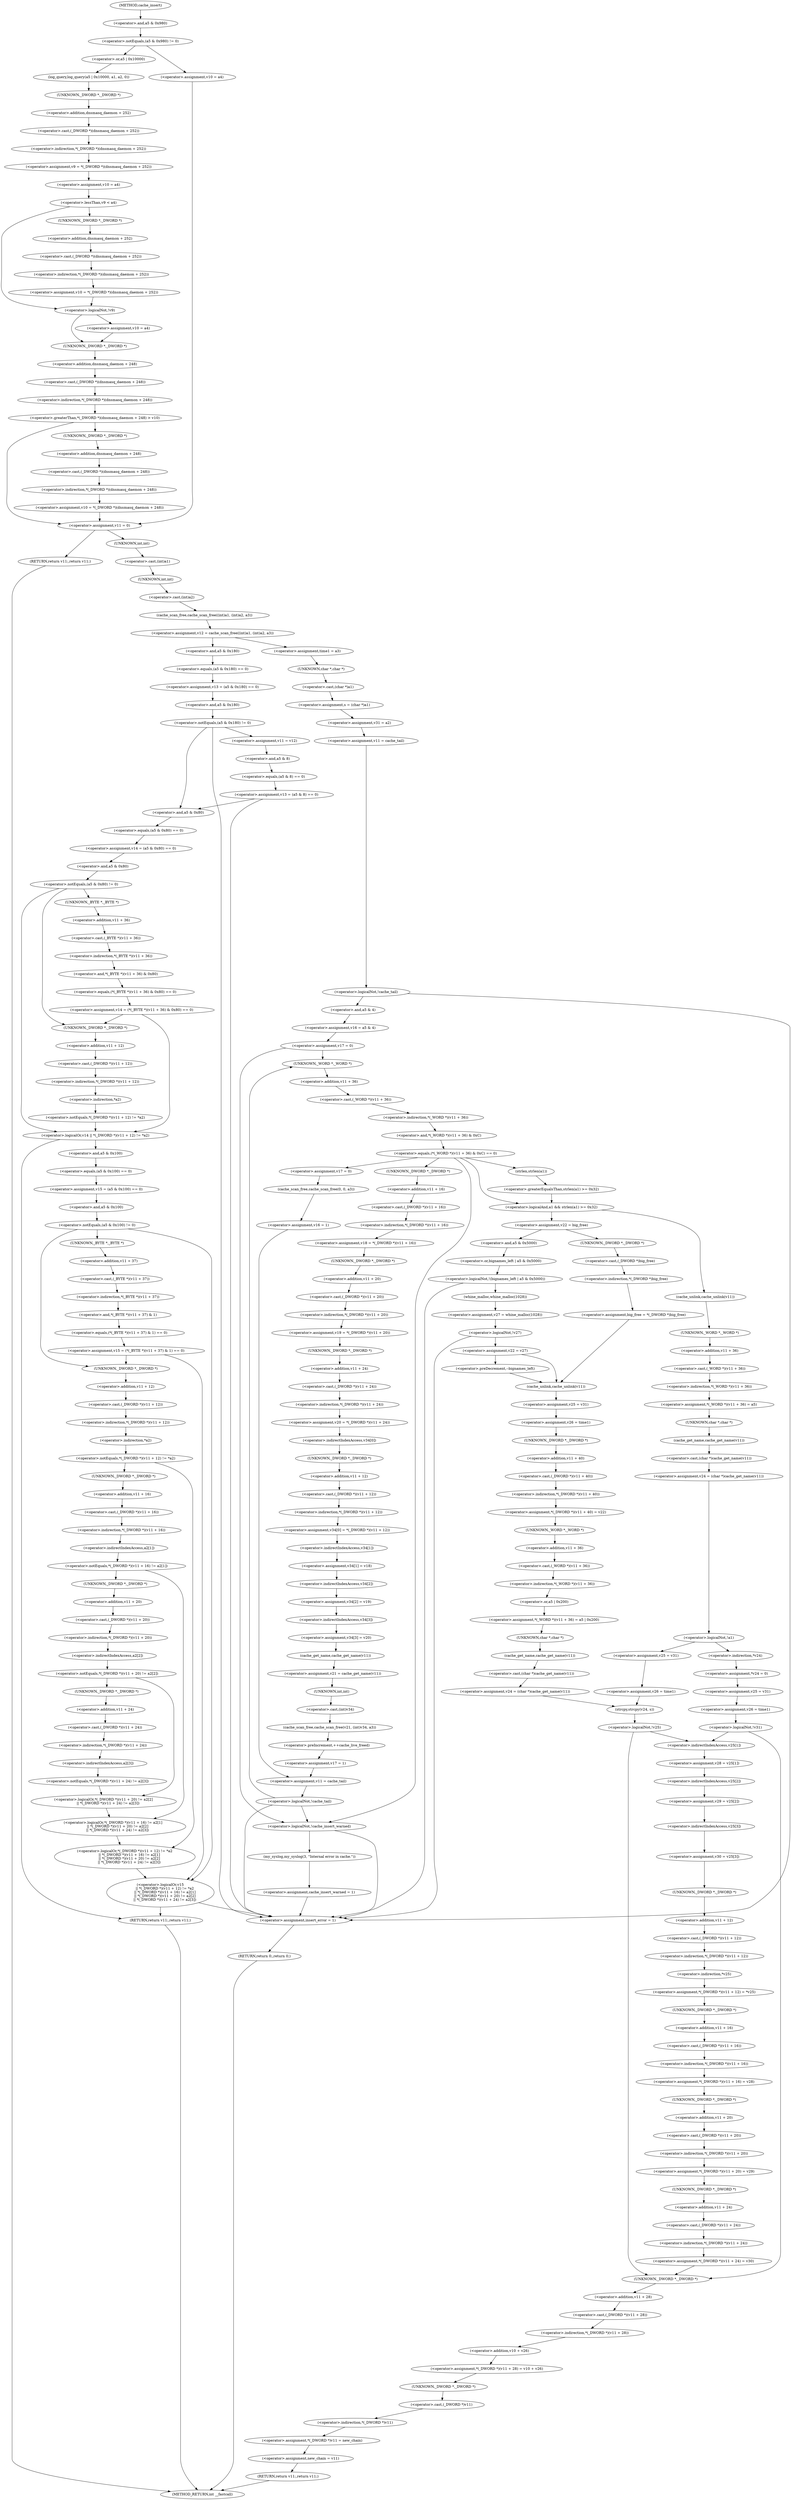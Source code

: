 digraph cache_insert {  
"1000159" [label = "(<operator>.notEquals,(a5 & 0x980) != 0)" ]
"1000160" [label = "(<operator>.and,a5 & 0x980)" ]
"1000165" [label = "(log_query,log_query(a5 | 0x10000, a1, a2, 0))" ]
"1000166" [label = "(<operator>.or,a5 | 0x10000)" ]
"1000172" [label = "(<operator>.assignment,v9 = *(_DWORD *)(dnsmasq_daemon + 252))" ]
"1000174" [label = "(<operator>.indirection,*(_DWORD *)(dnsmasq_daemon + 252))" ]
"1000175" [label = "(<operator>.cast,(_DWORD *)(dnsmasq_daemon + 252))" ]
"1000176" [label = "(UNKNOWN,_DWORD *,_DWORD *)" ]
"1000177" [label = "(<operator>.addition,dnsmasq_daemon + 252)" ]
"1000180" [label = "(<operator>.assignment,v10 = a4)" ]
"1000184" [label = "(<operator>.lessThan,v9 < a4)" ]
"1000187" [label = "(<operator>.assignment,v10 = *(_DWORD *)(dnsmasq_daemon + 252))" ]
"1000189" [label = "(<operator>.indirection,*(_DWORD *)(dnsmasq_daemon + 252))" ]
"1000190" [label = "(<operator>.cast,(_DWORD *)(dnsmasq_daemon + 252))" ]
"1000191" [label = "(UNKNOWN,_DWORD *,_DWORD *)" ]
"1000192" [label = "(<operator>.addition,dnsmasq_daemon + 252)" ]
"1000196" [label = "(<operator>.logicalNot,!v9)" ]
"1000198" [label = "(<operator>.assignment,v10 = a4)" ]
"1000202" [label = "(<operator>.greaterThan,*(_DWORD *)(dnsmasq_daemon + 248) > v10)" ]
"1000203" [label = "(<operator>.indirection,*(_DWORD *)(dnsmasq_daemon + 248))" ]
"1000204" [label = "(<operator>.cast,(_DWORD *)(dnsmasq_daemon + 248))" ]
"1000205" [label = "(UNKNOWN,_DWORD *,_DWORD *)" ]
"1000206" [label = "(<operator>.addition,dnsmasq_daemon + 248)" ]
"1000210" [label = "(<operator>.assignment,v10 = *(_DWORD *)(dnsmasq_daemon + 248))" ]
"1000212" [label = "(<operator>.indirection,*(_DWORD *)(dnsmasq_daemon + 248))" ]
"1000213" [label = "(<operator>.cast,(_DWORD *)(dnsmasq_daemon + 248))" ]
"1000214" [label = "(UNKNOWN,_DWORD *,_DWORD *)" ]
"1000215" [label = "(<operator>.addition,dnsmasq_daemon + 248)" ]
"1000220" [label = "(<operator>.assignment,v10 = a4)" ]
"1000223" [label = "(<operator>.assignment,v11 = 0)" ]
"1000228" [label = "(RETURN,return v11;,return v11;)" ]
"1000230" [label = "(<operator>.assignment,v12 = cache_scan_free((int)a1, (int)a2, a3))" ]
"1000232" [label = "(cache_scan_free,cache_scan_free((int)a1, (int)a2, a3))" ]
"1000233" [label = "(<operator>.cast,(int)a1)" ]
"1000234" [label = "(UNKNOWN,int,int)" ]
"1000236" [label = "(<operator>.cast,(int)a2)" ]
"1000237" [label = "(UNKNOWN,int,int)" ]
"1000243" [label = "(<operator>.assignment,v13 = (a5 & 0x180) == 0)" ]
"1000245" [label = "(<operator>.equals,(a5 & 0x180) == 0)" ]
"1000246" [label = "(<operator>.and,a5 & 0x180)" ]
"1000251" [label = "(<operator>.notEquals,(a5 & 0x180) != 0)" ]
"1000252" [label = "(<operator>.and,a5 & 0x180)" ]
"1000257" [label = "(<operator>.assignment,v11 = v12)" ]
"1000260" [label = "(<operator>.assignment,v13 = (a5 & 8) == 0)" ]
"1000262" [label = "(<operator>.equals,(a5 & 8) == 0)" ]
"1000263" [label = "(<operator>.and,a5 & 8)" ]
"1000270" [label = "(<operator>.assignment,v14 = (a5 & 0x80) == 0)" ]
"1000272" [label = "(<operator>.equals,(a5 & 0x80) == 0)" ]
"1000273" [label = "(<operator>.and,a5 & 0x80)" ]
"1000278" [label = "(<operator>.notEquals,(a5 & 0x80) != 0)" ]
"1000279" [label = "(<operator>.and,a5 & 0x80)" ]
"1000283" [label = "(<operator>.assignment,v14 = (*(_BYTE *)(v11 + 36) & 0x80) == 0)" ]
"1000285" [label = "(<operator>.equals,(*(_BYTE *)(v11 + 36) & 0x80) == 0)" ]
"1000286" [label = "(<operator>.and,*(_BYTE *)(v11 + 36) & 0x80)" ]
"1000287" [label = "(<operator>.indirection,*(_BYTE *)(v11 + 36))" ]
"1000288" [label = "(<operator>.cast,(_BYTE *)(v11 + 36))" ]
"1000289" [label = "(UNKNOWN,_BYTE *,_BYTE *)" ]
"1000290" [label = "(<operator>.addition,v11 + 36)" ]
"1000296" [label = "(<operator>.logicalOr,v14 || *(_DWORD *)(v11 + 12) != *a2)" ]
"1000298" [label = "(<operator>.notEquals,*(_DWORD *)(v11 + 12) != *a2)" ]
"1000299" [label = "(<operator>.indirection,*(_DWORD *)(v11 + 12))" ]
"1000300" [label = "(<operator>.cast,(_DWORD *)(v11 + 12))" ]
"1000301" [label = "(UNKNOWN,_DWORD *,_DWORD *)" ]
"1000302" [label = "(<operator>.addition,v11 + 12)" ]
"1000305" [label = "(<operator>.indirection,*a2)" ]
"1000308" [label = "(<operator>.assignment,v15 = (a5 & 0x100) == 0)" ]
"1000310" [label = "(<operator>.equals,(a5 & 0x100) == 0)" ]
"1000311" [label = "(<operator>.and,a5 & 0x100)" ]
"1000316" [label = "(<operator>.notEquals,(a5 & 0x100) != 0)" ]
"1000317" [label = "(<operator>.and,a5 & 0x100)" ]
"1000321" [label = "(<operator>.assignment,v15 = (*(_BYTE *)(v11 + 37) & 1) == 0)" ]
"1000323" [label = "(<operator>.equals,(*(_BYTE *)(v11 + 37) & 1) == 0)" ]
"1000324" [label = "(<operator>.and,*(_BYTE *)(v11 + 37) & 1)" ]
"1000325" [label = "(<operator>.indirection,*(_BYTE *)(v11 + 37))" ]
"1000326" [label = "(<operator>.cast,(_BYTE *)(v11 + 37))" ]
"1000327" [label = "(UNKNOWN,_BYTE *,_BYTE *)" ]
"1000328" [label = "(<operator>.addition,v11 + 37)" ]
"1000334" [label = "(<operator>.logicalOr,v15\n        || *(_DWORD *)(v11 + 12) != *a2\n        || *(_DWORD *)(v11 + 16) != a2[1]\n        || *(_DWORD *)(v11 + 20) != a2[2]\n        || *(_DWORD *)(v11 + 24) != a2[3])" ]
"1000336" [label = "(<operator>.logicalOr,*(_DWORD *)(v11 + 12) != *a2\n        || *(_DWORD *)(v11 + 16) != a2[1]\n        || *(_DWORD *)(v11 + 20) != a2[2]\n        || *(_DWORD *)(v11 + 24) != a2[3])" ]
"1000337" [label = "(<operator>.notEquals,*(_DWORD *)(v11 + 12) != *a2)" ]
"1000338" [label = "(<operator>.indirection,*(_DWORD *)(v11 + 12))" ]
"1000339" [label = "(<operator>.cast,(_DWORD *)(v11 + 12))" ]
"1000340" [label = "(UNKNOWN,_DWORD *,_DWORD *)" ]
"1000341" [label = "(<operator>.addition,v11 + 12)" ]
"1000344" [label = "(<operator>.indirection,*a2)" ]
"1000346" [label = "(<operator>.logicalOr,*(_DWORD *)(v11 + 16) != a2[1]\n        || *(_DWORD *)(v11 + 20) != a2[2]\n        || *(_DWORD *)(v11 + 24) != a2[3])" ]
"1000347" [label = "(<operator>.notEquals,*(_DWORD *)(v11 + 16) != a2[1])" ]
"1000348" [label = "(<operator>.indirection,*(_DWORD *)(v11 + 16))" ]
"1000349" [label = "(<operator>.cast,(_DWORD *)(v11 + 16))" ]
"1000350" [label = "(UNKNOWN,_DWORD *,_DWORD *)" ]
"1000351" [label = "(<operator>.addition,v11 + 16)" ]
"1000354" [label = "(<operator>.indirectIndexAccess,a2[1])" ]
"1000357" [label = "(<operator>.logicalOr,*(_DWORD *)(v11 + 20) != a2[2]\n        || *(_DWORD *)(v11 + 24) != a2[3])" ]
"1000358" [label = "(<operator>.notEquals,*(_DWORD *)(v11 + 20) != a2[2])" ]
"1000359" [label = "(<operator>.indirection,*(_DWORD *)(v11 + 20))" ]
"1000360" [label = "(<operator>.cast,(_DWORD *)(v11 + 20))" ]
"1000361" [label = "(UNKNOWN,_DWORD *,_DWORD *)" ]
"1000362" [label = "(<operator>.addition,v11 + 20)" ]
"1000365" [label = "(<operator>.indirectIndexAccess,a2[2])" ]
"1000368" [label = "(<operator>.notEquals,*(_DWORD *)(v11 + 24) != a2[3])" ]
"1000369" [label = "(<operator>.indirection,*(_DWORD *)(v11 + 24))" ]
"1000370" [label = "(<operator>.cast,(_DWORD *)(v11 + 24))" ]
"1000371" [label = "(UNKNOWN,_DWORD *,_DWORD *)" ]
"1000372" [label = "(<operator>.addition,v11 + 24)" ]
"1000375" [label = "(<operator>.indirectIndexAccess,a2[3])" ]
"1000380" [label = "(RETURN,return v11;,return v11;)" ]
"1000382" [label = "(<operator>.assignment,time1 = a3)" ]
"1000385" [label = "(<operator>.assignment,s = (char *)a1)" ]
"1000387" [label = "(<operator>.cast,(char *)a1)" ]
"1000388" [label = "(UNKNOWN,char *,char *)" ]
"1000390" [label = "(<operator>.assignment,v31 = a2)" ]
"1000393" [label = "(<operator>.assignment,v11 = cache_tail)" ]
"1000397" [label = "(<operator>.logicalNot,!cache_tail)" ]
"1000400" [label = "(<operator>.assignment,v16 = a5 & 4)" ]
"1000402" [label = "(<operator>.and,a5 & 4)" ]
"1000405" [label = "(<operator>.assignment,v17 = 0)" ]
"1000412" [label = "(<operator>.equals,(*(_WORD *)(v11 + 36) & 0xC) == 0)" ]
"1000413" [label = "(<operator>.and,*(_WORD *)(v11 + 36) & 0xC)" ]
"1000414" [label = "(<operator>.indirection,*(_WORD *)(v11 + 36))" ]
"1000415" [label = "(<operator>.cast,(_WORD *)(v11 + 36))" ]
"1000416" [label = "(UNKNOWN,_WORD *,_WORD *)" ]
"1000417" [label = "(<operator>.addition,v11 + 36)" ]
"1000424" [label = "(<operator>.logicalAnd,a1 && strlen(a1) >= 0x32)" ]
"1000426" [label = "(<operator>.greaterEqualsThan,strlen(a1) >= 0x32)" ]
"1000427" [label = "(strlen,strlen(a1))" ]
"1000431" [label = "(<operator>.assignment,v22 = big_free)" ]
"1000437" [label = "(<operator>.assignment,big_free = *(_DWORD *)big_free)" ]
"1000439" [label = "(<operator>.indirection,*(_DWORD *)big_free)" ]
"1000440" [label = "(<operator>.cast,(_DWORD *)big_free)" ]
"1000441" [label = "(UNKNOWN,_DWORD *,_DWORD *)" ]
"1000446" [label = "(<operator>.logicalNot,!(bignames_left | a5 & 0x5000))" ]
"1000447" [label = "(<operator>.or,bignames_left | a5 & 0x5000)" ]
"1000449" [label = "(<operator>.and,a5 & 0x5000)" ]
"1000453" [label = "(<operator>.assignment,v27 = whine_malloc(1028))" ]
"1000455" [label = "(whine_malloc,whine_malloc(1028))" ]
"1000458" [label = "(<operator>.logicalNot,!v27)" ]
"1000461" [label = "(<operator>.assignment,v22 = v27)" ]
"1000466" [label = "(<operator>.preDecrement,--bignames_left)" ]
"1000468" [label = "(cache_unlink,cache_unlink(v11))" ]
"1000470" [label = "(<operator>.assignment,v25 = v31)" ]
"1000473" [label = "(<operator>.assignment,v26 = time1)" ]
"1000476" [label = "(<operator>.assignment,*(_DWORD *)(v11 + 40) = v22)" ]
"1000477" [label = "(<operator>.indirection,*(_DWORD *)(v11 + 40))" ]
"1000478" [label = "(<operator>.cast,(_DWORD *)(v11 + 40))" ]
"1000479" [label = "(UNKNOWN,_DWORD *,_DWORD *)" ]
"1000480" [label = "(<operator>.addition,v11 + 40)" ]
"1000484" [label = "(<operator>.assignment,*(_WORD *)(v11 + 36) = a5 | 0x200)" ]
"1000485" [label = "(<operator>.indirection,*(_WORD *)(v11 + 36))" ]
"1000486" [label = "(<operator>.cast,(_WORD *)(v11 + 36))" ]
"1000487" [label = "(UNKNOWN,_WORD *,_WORD *)" ]
"1000488" [label = "(<operator>.addition,v11 + 36)" ]
"1000491" [label = "(<operator>.or,a5 | 0x200)" ]
"1000494" [label = "(<operator>.assignment,v24 = (char *)cache_get_name(v11))" ]
"1000496" [label = "(<operator>.cast,(char *)cache_get_name(v11))" ]
"1000497" [label = "(UNKNOWN,char *,char *)" ]
"1000498" [label = "(cache_get_name,cache_get_name(v11))" ]
"1000502" [label = "(cache_unlink,cache_unlink(v11))" ]
"1000504" [label = "(<operator>.assignment,*(_WORD *)(v11 + 36) = a5)" ]
"1000505" [label = "(<operator>.indirection,*(_WORD *)(v11 + 36))" ]
"1000506" [label = "(<operator>.cast,(_WORD *)(v11 + 36))" ]
"1000507" [label = "(UNKNOWN,_WORD *,_WORD *)" ]
"1000508" [label = "(<operator>.addition,v11 + 36)" ]
"1000512" [label = "(<operator>.assignment,v24 = (char *)cache_get_name(v11))" ]
"1000514" [label = "(<operator>.cast,(char *)cache_get_name(v11))" ]
"1000515" [label = "(UNKNOWN,char *,char *)" ]
"1000516" [label = "(cache_get_name,cache_get_name(v11))" ]
"1000519" [label = "(<operator>.logicalNot,!a1)" ]
"1000522" [label = "(<operator>.assignment,*v24 = 0)" ]
"1000523" [label = "(<operator>.indirection,*v24)" ]
"1000526" [label = "(<operator>.assignment,v25 = v31)" ]
"1000529" [label = "(<operator>.assignment,v26 = time1)" ]
"1000533" [label = "(<operator>.logicalNot,!v31)" ]
"1000537" [label = "(<operator>.assignment,v25 = v31)" ]
"1000540" [label = "(<operator>.assignment,v26 = time1)" ]
"1000543" [label = "(strcpy,strcpy(v24, s))" ]
"1000547" [label = "(<operator>.logicalNot,!v25)" ]
"1000551" [label = "(<operator>.assignment,*(_DWORD *)(v11 + 28) = v10 + v26)" ]
"1000552" [label = "(<operator>.indirection,*(_DWORD *)(v11 + 28))" ]
"1000553" [label = "(<operator>.cast,(_DWORD *)(v11 + 28))" ]
"1000554" [label = "(UNKNOWN,_DWORD *,_DWORD *)" ]
"1000555" [label = "(<operator>.addition,v11 + 28)" ]
"1000558" [label = "(<operator>.addition,v10 + v26)" ]
"1000561" [label = "(<operator>.assignment,*(_DWORD *)v11 = new_chain)" ]
"1000562" [label = "(<operator>.indirection,*(_DWORD *)v11)" ]
"1000563" [label = "(<operator>.cast,(_DWORD *)v11)" ]
"1000564" [label = "(UNKNOWN,_DWORD *,_DWORD *)" ]
"1000567" [label = "(<operator>.assignment,new_chain = v11)" ]
"1000570" [label = "(RETURN,return v11;,return v11;)" ]
"1000573" [label = "(<operator>.assignment,v28 = v25[1])" ]
"1000575" [label = "(<operator>.indirectIndexAccess,v25[1])" ]
"1000578" [label = "(<operator>.assignment,v29 = v25[2])" ]
"1000580" [label = "(<operator>.indirectIndexAccess,v25[2])" ]
"1000583" [label = "(<operator>.assignment,v30 = v25[3])" ]
"1000585" [label = "(<operator>.indirectIndexAccess,v25[3])" ]
"1000588" [label = "(<operator>.assignment,*(_DWORD *)(v11 + 12) = *v25)" ]
"1000589" [label = "(<operator>.indirection,*(_DWORD *)(v11 + 12))" ]
"1000590" [label = "(<operator>.cast,(_DWORD *)(v11 + 12))" ]
"1000591" [label = "(UNKNOWN,_DWORD *,_DWORD *)" ]
"1000592" [label = "(<operator>.addition,v11 + 12)" ]
"1000595" [label = "(<operator>.indirection,*v25)" ]
"1000597" [label = "(<operator>.assignment,*(_DWORD *)(v11 + 16) = v28)" ]
"1000598" [label = "(<operator>.indirection,*(_DWORD *)(v11 + 16))" ]
"1000599" [label = "(<operator>.cast,(_DWORD *)(v11 + 16))" ]
"1000600" [label = "(UNKNOWN,_DWORD *,_DWORD *)" ]
"1000601" [label = "(<operator>.addition,v11 + 16)" ]
"1000605" [label = "(<operator>.assignment,*(_DWORD *)(v11 + 20) = v29)" ]
"1000606" [label = "(<operator>.indirection,*(_DWORD *)(v11 + 20))" ]
"1000607" [label = "(<operator>.cast,(_DWORD *)(v11 + 20))" ]
"1000608" [label = "(UNKNOWN,_DWORD *,_DWORD *)" ]
"1000609" [label = "(<operator>.addition,v11 + 20)" ]
"1000613" [label = "(<operator>.assignment,*(_DWORD *)(v11 + 24) = v30)" ]
"1000614" [label = "(<operator>.indirection,*(_DWORD *)(v11 + 24))" ]
"1000615" [label = "(<operator>.cast,(_DWORD *)(v11 + 24))" ]
"1000616" [label = "(UNKNOWN,_DWORD *,_DWORD *)" ]
"1000617" [label = "(<operator>.addition,v11 + 24)" ]
"1000628" [label = "(<operator>.assignment,v18 = *(_DWORD *)(v11 + 16))" ]
"1000630" [label = "(<operator>.indirection,*(_DWORD *)(v11 + 16))" ]
"1000631" [label = "(<operator>.cast,(_DWORD *)(v11 + 16))" ]
"1000632" [label = "(UNKNOWN,_DWORD *,_DWORD *)" ]
"1000633" [label = "(<operator>.addition,v11 + 16)" ]
"1000636" [label = "(<operator>.assignment,v19 = *(_DWORD *)(v11 + 20))" ]
"1000638" [label = "(<operator>.indirection,*(_DWORD *)(v11 + 20))" ]
"1000639" [label = "(<operator>.cast,(_DWORD *)(v11 + 20))" ]
"1000640" [label = "(UNKNOWN,_DWORD *,_DWORD *)" ]
"1000641" [label = "(<operator>.addition,v11 + 20)" ]
"1000644" [label = "(<operator>.assignment,v20 = *(_DWORD *)(v11 + 24))" ]
"1000646" [label = "(<operator>.indirection,*(_DWORD *)(v11 + 24))" ]
"1000647" [label = "(<operator>.cast,(_DWORD *)(v11 + 24))" ]
"1000648" [label = "(UNKNOWN,_DWORD *,_DWORD *)" ]
"1000649" [label = "(<operator>.addition,v11 + 24)" ]
"1000652" [label = "(<operator>.assignment,v34[0] = *(_DWORD *)(v11 + 12))" ]
"1000653" [label = "(<operator>.indirectIndexAccess,v34[0])" ]
"1000656" [label = "(<operator>.indirection,*(_DWORD *)(v11 + 12))" ]
"1000657" [label = "(<operator>.cast,(_DWORD *)(v11 + 12))" ]
"1000658" [label = "(UNKNOWN,_DWORD *,_DWORD *)" ]
"1000659" [label = "(<operator>.addition,v11 + 12)" ]
"1000662" [label = "(<operator>.assignment,v34[1] = v18)" ]
"1000663" [label = "(<operator>.indirectIndexAccess,v34[1])" ]
"1000667" [label = "(<operator>.assignment,v34[2] = v19)" ]
"1000668" [label = "(<operator>.indirectIndexAccess,v34[2])" ]
"1000672" [label = "(<operator>.assignment,v34[3] = v20)" ]
"1000673" [label = "(<operator>.indirectIndexAccess,v34[3])" ]
"1000677" [label = "(<operator>.assignment,v21 = cache_get_name(v11))" ]
"1000679" [label = "(cache_get_name,cache_get_name(v11))" ]
"1000681" [label = "(cache_scan_free,cache_scan_free(v21, (int)v34, a3))" ]
"1000683" [label = "(<operator>.cast,(int)v34)" ]
"1000684" [label = "(UNKNOWN,int,int)" ]
"1000687" [label = "(<operator>.preIncrement,++cache_live_freed)" ]
"1000689" [label = "(<operator>.assignment,v17 = 1)" ]
"1000694" [label = "(<operator>.assignment,v17 = 0)" ]
"1000697" [label = "(cache_scan_free,cache_scan_free(0, 0, a3))" ]
"1000701" [label = "(<operator>.assignment,v16 = 1)" ]
"1000704" [label = "(<operator>.assignment,v11 = cache_tail)" ]
"1000708" [label = "(<operator>.logicalNot,!cache_tail)" ]
"1000712" [label = "(<operator>.logicalNot,!cache_insert_warned)" ]
"1000715" [label = "(my_syslog,my_syslog(3, \"Internal error in cache.\"))" ]
"1000718" [label = "(<operator>.assignment,cache_insert_warned = 1)" ]
"1000722" [label = "(<operator>.assignment,insert_error = 1)" ]
"1000725" [label = "(RETURN,return 0;,return 0;)" ]
"1000126" [label = "(METHOD,cache_insert)" ]
"1000727" [label = "(METHOD_RETURN,int __fastcall)" ]
  "1000159" -> "1000166" 
  "1000159" -> "1000220" 
  "1000160" -> "1000159" 
  "1000165" -> "1000176" 
  "1000166" -> "1000165" 
  "1000172" -> "1000180" 
  "1000174" -> "1000172" 
  "1000175" -> "1000174" 
  "1000176" -> "1000177" 
  "1000177" -> "1000175" 
  "1000180" -> "1000184" 
  "1000184" -> "1000191" 
  "1000184" -> "1000196" 
  "1000187" -> "1000196" 
  "1000189" -> "1000187" 
  "1000190" -> "1000189" 
  "1000191" -> "1000192" 
  "1000192" -> "1000190" 
  "1000196" -> "1000205" 
  "1000196" -> "1000198" 
  "1000198" -> "1000205" 
  "1000202" -> "1000214" 
  "1000202" -> "1000223" 
  "1000203" -> "1000202" 
  "1000204" -> "1000203" 
  "1000205" -> "1000206" 
  "1000206" -> "1000204" 
  "1000210" -> "1000223" 
  "1000212" -> "1000210" 
  "1000213" -> "1000212" 
  "1000214" -> "1000215" 
  "1000215" -> "1000213" 
  "1000220" -> "1000223" 
  "1000223" -> "1000228" 
  "1000223" -> "1000234" 
  "1000228" -> "1000727" 
  "1000230" -> "1000246" 
  "1000230" -> "1000382" 
  "1000232" -> "1000230" 
  "1000233" -> "1000237" 
  "1000234" -> "1000233" 
  "1000236" -> "1000232" 
  "1000237" -> "1000236" 
  "1000243" -> "1000252" 
  "1000245" -> "1000243" 
  "1000246" -> "1000245" 
  "1000251" -> "1000257" 
  "1000251" -> "1000722" 
  "1000251" -> "1000273" 
  "1000252" -> "1000251" 
  "1000257" -> "1000263" 
  "1000260" -> "1000722" 
  "1000260" -> "1000273" 
  "1000262" -> "1000260" 
  "1000263" -> "1000262" 
  "1000270" -> "1000279" 
  "1000272" -> "1000270" 
  "1000273" -> "1000272" 
  "1000278" -> "1000289" 
  "1000278" -> "1000301" 
  "1000278" -> "1000296" 
  "1000279" -> "1000278" 
  "1000283" -> "1000301" 
  "1000283" -> "1000296" 
  "1000285" -> "1000283" 
  "1000286" -> "1000285" 
  "1000287" -> "1000286" 
  "1000288" -> "1000287" 
  "1000289" -> "1000290" 
  "1000290" -> "1000288" 
  "1000296" -> "1000311" 
  "1000296" -> "1000380" 
  "1000298" -> "1000296" 
  "1000299" -> "1000305" 
  "1000300" -> "1000299" 
  "1000301" -> "1000302" 
  "1000302" -> "1000300" 
  "1000305" -> "1000298" 
  "1000308" -> "1000317" 
  "1000310" -> "1000308" 
  "1000311" -> "1000310" 
  "1000316" -> "1000327" 
  "1000316" -> "1000340" 
  "1000316" -> "1000334" 
  "1000317" -> "1000316" 
  "1000321" -> "1000340" 
  "1000321" -> "1000334" 
  "1000323" -> "1000321" 
  "1000324" -> "1000323" 
  "1000325" -> "1000324" 
  "1000326" -> "1000325" 
  "1000327" -> "1000328" 
  "1000328" -> "1000326" 
  "1000334" -> "1000722" 
  "1000334" -> "1000380" 
  "1000336" -> "1000334" 
  "1000337" -> "1000350" 
  "1000337" -> "1000336" 
  "1000338" -> "1000344" 
  "1000339" -> "1000338" 
  "1000340" -> "1000341" 
  "1000341" -> "1000339" 
  "1000344" -> "1000337" 
  "1000346" -> "1000336" 
  "1000347" -> "1000361" 
  "1000347" -> "1000346" 
  "1000348" -> "1000354" 
  "1000349" -> "1000348" 
  "1000350" -> "1000351" 
  "1000351" -> "1000349" 
  "1000354" -> "1000347" 
  "1000357" -> "1000346" 
  "1000358" -> "1000371" 
  "1000358" -> "1000357" 
  "1000359" -> "1000365" 
  "1000360" -> "1000359" 
  "1000361" -> "1000362" 
  "1000362" -> "1000360" 
  "1000365" -> "1000358" 
  "1000368" -> "1000357" 
  "1000369" -> "1000375" 
  "1000370" -> "1000369" 
  "1000371" -> "1000372" 
  "1000372" -> "1000370" 
  "1000375" -> "1000368" 
  "1000380" -> "1000727" 
  "1000382" -> "1000388" 
  "1000385" -> "1000390" 
  "1000387" -> "1000385" 
  "1000388" -> "1000387" 
  "1000390" -> "1000393" 
  "1000393" -> "1000397" 
  "1000397" -> "1000722" 
  "1000397" -> "1000402" 
  "1000400" -> "1000405" 
  "1000402" -> "1000400" 
  "1000405" -> "1000416" 
  "1000405" -> "1000712" 
  "1000412" -> "1000424" 
  "1000412" -> "1000427" 
  "1000412" -> "1000712" 
  "1000412" -> "1000632" 
  "1000412" -> "1000694" 
  "1000413" -> "1000412" 
  "1000414" -> "1000413" 
  "1000415" -> "1000414" 
  "1000416" -> "1000417" 
  "1000417" -> "1000415" 
  "1000424" -> "1000431" 
  "1000424" -> "1000502" 
  "1000426" -> "1000424" 
  "1000427" -> "1000426" 
  "1000431" -> "1000441" 
  "1000431" -> "1000449" 
  "1000437" -> "1000468" 
  "1000439" -> "1000437" 
  "1000440" -> "1000439" 
  "1000441" -> "1000440" 
  "1000446" -> "1000722" 
  "1000446" -> "1000455" 
  "1000447" -> "1000446" 
  "1000449" -> "1000447" 
  "1000453" -> "1000458" 
  "1000455" -> "1000453" 
  "1000458" -> "1000722" 
  "1000458" -> "1000461" 
  "1000461" -> "1000466" 
  "1000461" -> "1000468" 
  "1000466" -> "1000468" 
  "1000468" -> "1000470" 
  "1000470" -> "1000473" 
  "1000473" -> "1000479" 
  "1000476" -> "1000487" 
  "1000477" -> "1000476" 
  "1000478" -> "1000477" 
  "1000479" -> "1000480" 
  "1000480" -> "1000478" 
  "1000484" -> "1000497" 
  "1000485" -> "1000491" 
  "1000486" -> "1000485" 
  "1000487" -> "1000488" 
  "1000488" -> "1000486" 
  "1000491" -> "1000484" 
  "1000494" -> "1000543" 
  "1000496" -> "1000494" 
  "1000497" -> "1000498" 
  "1000498" -> "1000496" 
  "1000502" -> "1000507" 
  "1000504" -> "1000515" 
  "1000505" -> "1000504" 
  "1000506" -> "1000505" 
  "1000507" -> "1000508" 
  "1000508" -> "1000506" 
  "1000512" -> "1000519" 
  "1000514" -> "1000512" 
  "1000515" -> "1000516" 
  "1000516" -> "1000514" 
  "1000519" -> "1000523" 
  "1000519" -> "1000537" 
  "1000522" -> "1000526" 
  "1000523" -> "1000522" 
  "1000526" -> "1000529" 
  "1000529" -> "1000533" 
  "1000533" -> "1000554" 
  "1000533" -> "1000575" 
  "1000537" -> "1000540" 
  "1000540" -> "1000543" 
  "1000543" -> "1000547" 
  "1000547" -> "1000554" 
  "1000547" -> "1000575" 
  "1000551" -> "1000564" 
  "1000552" -> "1000558" 
  "1000553" -> "1000552" 
  "1000554" -> "1000555" 
  "1000555" -> "1000553" 
  "1000558" -> "1000551" 
  "1000561" -> "1000567" 
  "1000562" -> "1000561" 
  "1000563" -> "1000562" 
  "1000564" -> "1000563" 
  "1000567" -> "1000570" 
  "1000570" -> "1000727" 
  "1000573" -> "1000580" 
  "1000575" -> "1000573" 
  "1000578" -> "1000585" 
  "1000580" -> "1000578" 
  "1000583" -> "1000591" 
  "1000585" -> "1000583" 
  "1000588" -> "1000600" 
  "1000589" -> "1000595" 
  "1000590" -> "1000589" 
  "1000591" -> "1000592" 
  "1000592" -> "1000590" 
  "1000595" -> "1000588" 
  "1000597" -> "1000608" 
  "1000598" -> "1000597" 
  "1000599" -> "1000598" 
  "1000600" -> "1000601" 
  "1000601" -> "1000599" 
  "1000605" -> "1000616" 
  "1000606" -> "1000605" 
  "1000607" -> "1000606" 
  "1000608" -> "1000609" 
  "1000609" -> "1000607" 
  "1000613" -> "1000554" 
  "1000614" -> "1000613" 
  "1000615" -> "1000614" 
  "1000616" -> "1000617" 
  "1000617" -> "1000615" 
  "1000628" -> "1000640" 
  "1000630" -> "1000628" 
  "1000631" -> "1000630" 
  "1000632" -> "1000633" 
  "1000633" -> "1000631" 
  "1000636" -> "1000648" 
  "1000638" -> "1000636" 
  "1000639" -> "1000638" 
  "1000640" -> "1000641" 
  "1000641" -> "1000639" 
  "1000644" -> "1000653" 
  "1000646" -> "1000644" 
  "1000647" -> "1000646" 
  "1000648" -> "1000649" 
  "1000649" -> "1000647" 
  "1000652" -> "1000663" 
  "1000653" -> "1000658" 
  "1000656" -> "1000652" 
  "1000657" -> "1000656" 
  "1000658" -> "1000659" 
  "1000659" -> "1000657" 
  "1000662" -> "1000668" 
  "1000663" -> "1000662" 
  "1000667" -> "1000673" 
  "1000668" -> "1000667" 
  "1000672" -> "1000679" 
  "1000673" -> "1000672" 
  "1000677" -> "1000684" 
  "1000679" -> "1000677" 
  "1000681" -> "1000687" 
  "1000683" -> "1000681" 
  "1000684" -> "1000683" 
  "1000687" -> "1000689" 
  "1000689" -> "1000704" 
  "1000694" -> "1000697" 
  "1000697" -> "1000701" 
  "1000701" -> "1000704" 
  "1000704" -> "1000708" 
  "1000708" -> "1000416" 
  "1000708" -> "1000712" 
  "1000708" -> "1000722" 
  "1000712" -> "1000715" 
  "1000712" -> "1000722" 
  "1000715" -> "1000718" 
  "1000718" -> "1000722" 
  "1000722" -> "1000725" 
  "1000725" -> "1000727" 
  "1000126" -> "1000160" 
}
